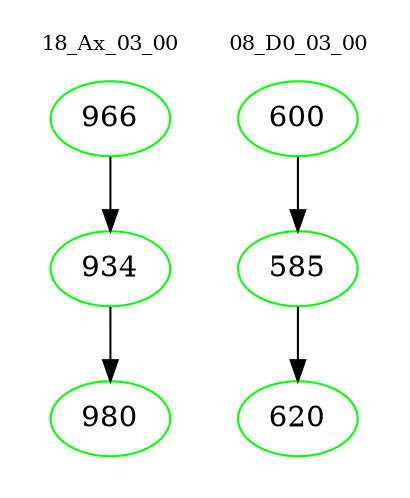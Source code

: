 digraph{
subgraph cluster_0 {
color = white
label = "18_Ax_03_00";
fontsize=10;
T0_966 [label="966", color="green"]
T0_966 -> T0_934 [color="black"]
T0_934 [label="934", color="green"]
T0_934 -> T0_980 [color="black"]
T0_980 [label="980", color="green"]
}
subgraph cluster_1 {
color = white
label = "08_D0_03_00";
fontsize=10;
T1_600 [label="600", color="green"]
T1_600 -> T1_585 [color="black"]
T1_585 [label="585", color="green"]
T1_585 -> T1_620 [color="black"]
T1_620 [label="620", color="green"]
}
}
